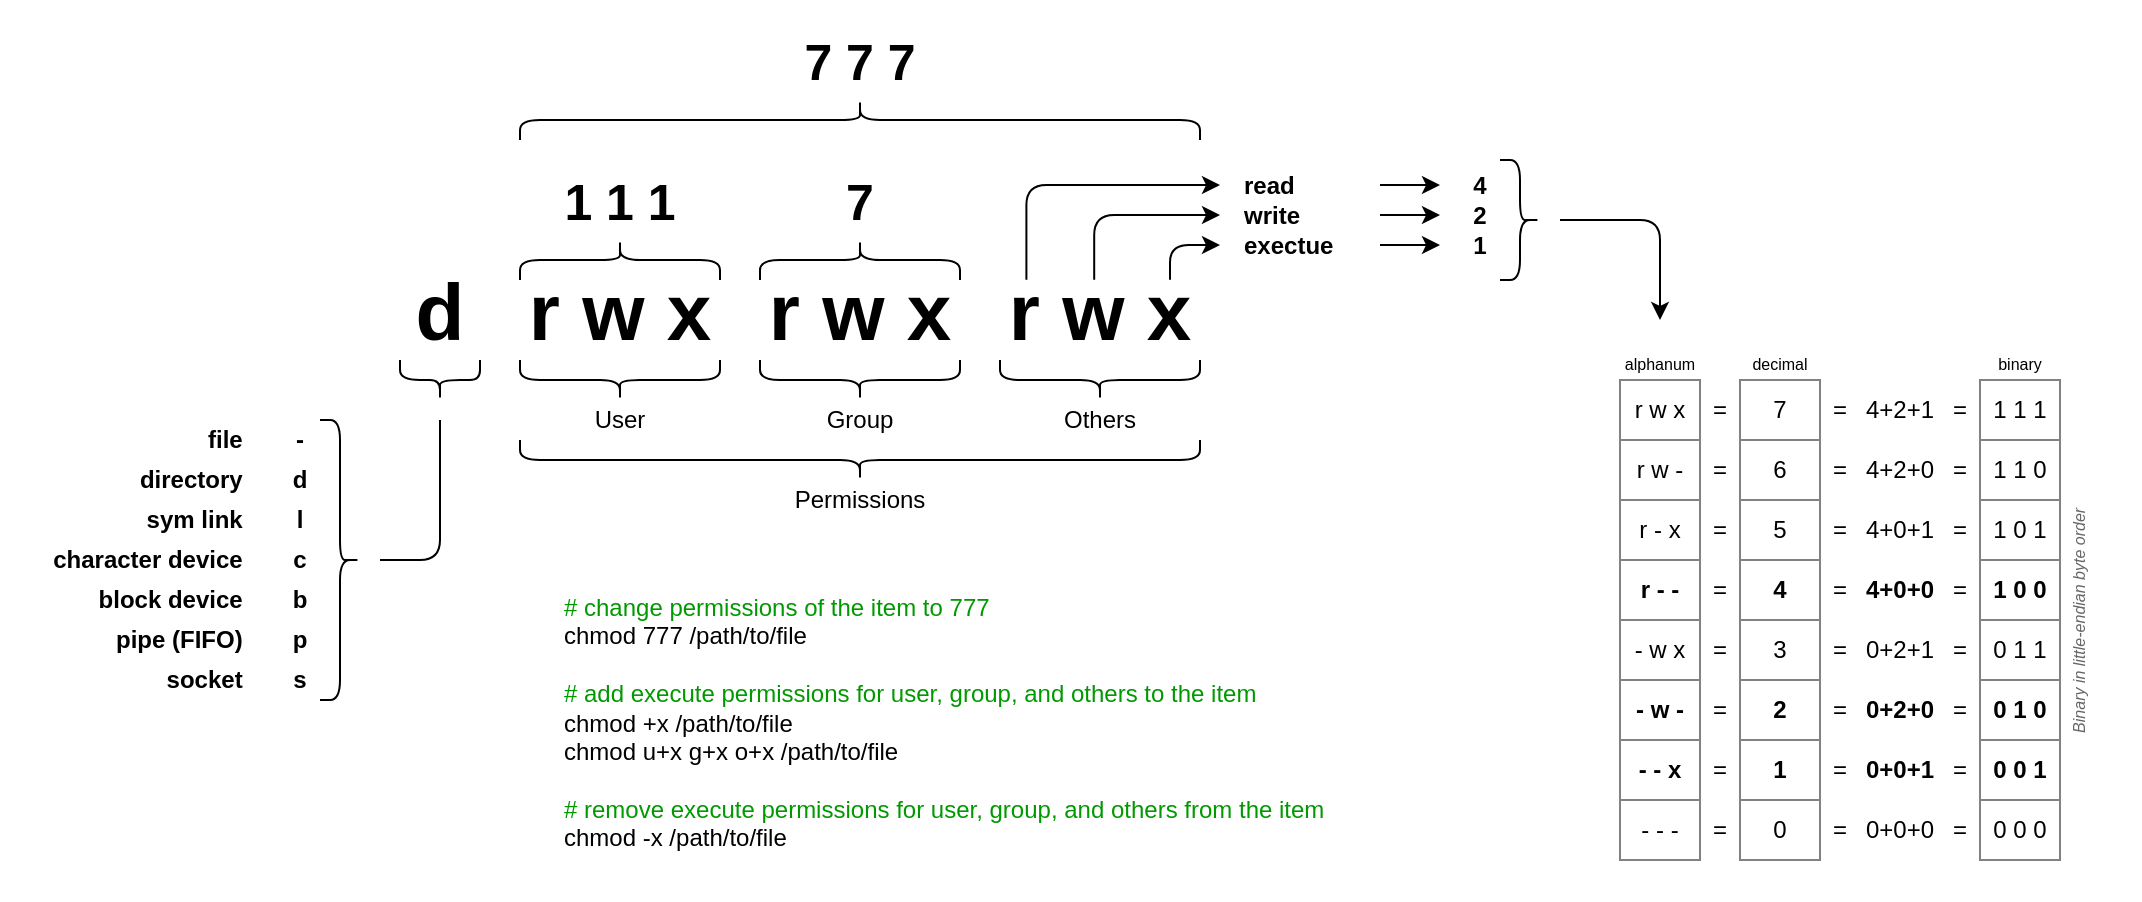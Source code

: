 <mxfile version="24.7.5">
  <diagram name="Page-1" id="dfT_3cfTXJ-I1eOvUrxw">
    <mxGraphModel dx="1434" dy="836" grid="1" gridSize="10" guides="1" tooltips="1" connect="1" arrows="1" fold="1" page="1" pageScale="1" pageWidth="3300" pageHeight="4681" math="0" shadow="0">
      <root>
        <mxCell id="0" />
        <mxCell id="1" parent="0" />
        <mxCell id="KMJG8KaV29nE8Qvu-Qqy-22" value="" style="rounded=0;whiteSpace=wrap;html=1;strokeColor=none;" vertex="1" parent="1">
          <mxGeometry x="360" y="310" width="1070" height="450" as="geometry" />
        </mxCell>
        <mxCell id="mTngNyChg6h0ACZQnIlO-2" value="Permissions" style="text;html=1;align=center;verticalAlign=middle;whiteSpace=wrap;rounded=0;" parent="1" vertex="1">
          <mxGeometry x="620" y="550" width="340" height="20" as="geometry" />
        </mxCell>
        <mxCell id="mTngNyChg6h0ACZQnIlO-3" value="User" style="text;html=1;align=center;verticalAlign=middle;whiteSpace=wrap;rounded=0;" parent="1" vertex="1">
          <mxGeometry x="620" y="510" width="100" height="20" as="geometry" />
        </mxCell>
        <mxCell id="mTngNyChg6h0ACZQnIlO-5" value="&lt;font style=&quot;font-size: 40px;&quot;&gt;r w x&lt;/font&gt;" style="text;html=1;align=center;verticalAlign=middle;whiteSpace=wrap;rounded=0;fontStyle=1;fontSize=40;" parent="1" vertex="1">
          <mxGeometry x="620" y="450" width="100" height="30" as="geometry" />
        </mxCell>
        <mxCell id="mTngNyChg6h0ACZQnIlO-10" value="" style="shape=curlyBracket;whiteSpace=wrap;html=1;rounded=1;labelPosition=left;verticalLabelPosition=middle;align=right;verticalAlign=middle;rotation=-180;size=0.5;" parent="1" vertex="1">
          <mxGeometry x="520" y="520" width="20" height="140" as="geometry" />
        </mxCell>
        <mxCell id="mTngNyChg6h0ACZQnIlO-11" value="" style="shape=curlyBracket;whiteSpace=wrap;html=1;rounded=1;labelPosition=left;verticalLabelPosition=middle;align=right;verticalAlign=middle;rotation=-90;" parent="1" vertex="1">
          <mxGeometry x="660" y="450" width="20" height="100" as="geometry" />
        </mxCell>
        <mxCell id="mTngNyChg6h0ACZQnIlO-12" value="Group" style="text;html=1;align=center;verticalAlign=middle;whiteSpace=wrap;rounded=0;" parent="1" vertex="1">
          <mxGeometry x="740" y="510" width="100" height="20" as="geometry" />
        </mxCell>
        <mxCell id="mTngNyChg6h0ACZQnIlO-15" value="Others" style="text;html=1;align=center;verticalAlign=middle;whiteSpace=wrap;rounded=0;" parent="1" vertex="1">
          <mxGeometry x="860" y="510" width="100" height="20" as="geometry" />
        </mxCell>
        <mxCell id="mTngNyChg6h0ACZQnIlO-20" value="&lt;font style=&quot;font-size: 40px;&quot;&gt;&lt;b style=&quot;font-size: 40px;&quot;&gt;d&lt;/b&gt;&lt;/font&gt;" style="text;html=1;align=center;verticalAlign=middle;whiteSpace=wrap;rounded=0;fontSize=40;" parent="1" vertex="1">
          <mxGeometry x="560" y="450" width="40" height="30" as="geometry" />
        </mxCell>
        <mxCell id="mTngNyChg6h0ACZQnIlO-34" value="&lt;font style=&quot;font-size: 40px;&quot;&gt;r w x&lt;/font&gt;" style="text;html=1;align=center;verticalAlign=middle;whiteSpace=wrap;rounded=0;fontStyle=1;fontSize=40;" parent="1" vertex="1">
          <mxGeometry x="740" y="450" width="100" height="30" as="geometry" />
        </mxCell>
        <mxCell id="mTngNyChg6h0ACZQnIlO-35" value="" style="shape=curlyBracket;whiteSpace=wrap;html=1;rounded=1;labelPosition=left;verticalLabelPosition=middle;align=right;verticalAlign=middle;rotation=-90;" parent="1" vertex="1">
          <mxGeometry x="780" y="450" width="20" height="100" as="geometry" />
        </mxCell>
        <mxCell id="mTngNyChg6h0ACZQnIlO-36" value="&lt;font style=&quot;font-size: 40px;&quot;&gt;r w x&lt;/font&gt;" style="text;html=1;align=center;verticalAlign=middle;whiteSpace=wrap;rounded=0;fontStyle=1;fontSize=40;" parent="1" vertex="1">
          <mxGeometry x="860" y="450" width="100" height="30" as="geometry" />
        </mxCell>
        <mxCell id="mTngNyChg6h0ACZQnIlO-37" value="" style="shape=curlyBracket;whiteSpace=wrap;html=1;rounded=1;labelPosition=left;verticalLabelPosition=middle;align=right;verticalAlign=middle;rotation=-90;" parent="1" vertex="1">
          <mxGeometry x="900" y="450" width="20" height="100" as="geometry" />
        </mxCell>
        <mxCell id="mTngNyChg6h0ACZQnIlO-48" value="" style="shape=curlyBracket;whiteSpace=wrap;html=1;rounded=1;labelPosition=left;verticalLabelPosition=middle;align=right;verticalAlign=middle;rotation=-90;" parent="1" vertex="1">
          <mxGeometry x="570" y="480" width="20" height="40" as="geometry" />
        </mxCell>
        <mxCell id="mTngNyChg6h0ACZQnIlO-50" value="" style="shape=curlyBracket;whiteSpace=wrap;html=1;rounded=1;labelPosition=left;verticalLabelPosition=middle;align=right;verticalAlign=middle;rotation=-90;" parent="1" vertex="1">
          <mxGeometry x="780" y="370" width="20" height="340" as="geometry" />
        </mxCell>
        <mxCell id="mTngNyChg6h0ACZQnIlO-51" style="edgeStyle=orthogonalEdgeStyle;rounded=1;orthogonalLoop=1;jettySize=auto;html=1;endArrow=none;endFill=0;curved=0;" parent="1" edge="1">
          <mxGeometry relative="1" as="geometry">
            <mxPoint x="580" y="520" as="sourcePoint" />
            <mxPoint x="550" y="590" as="targetPoint" />
            <Array as="points">
              <mxPoint x="580" y="590" />
            </Array>
          </mxGeometry>
        </mxCell>
        <mxCell id="mTngNyChg6h0ACZQnIlO-54" value="-" style="text;html=1;align=center;verticalAlign=middle;whiteSpace=wrap;rounded=0;fontStyle=1" parent="1" vertex="1">
          <mxGeometry x="500" y="520" width="20" height="20" as="geometry" />
        </mxCell>
        <mxCell id="mTngNyChg6h0ACZQnIlO-55" value="d" style="text;html=1;align=center;verticalAlign=middle;whiteSpace=wrap;rounded=0;fontStyle=1" parent="1" vertex="1">
          <mxGeometry x="500" y="540" width="20" height="20" as="geometry" />
        </mxCell>
        <mxCell id="mTngNyChg6h0ACZQnIlO-57" value="l" style="text;html=1;align=center;verticalAlign=middle;whiteSpace=wrap;rounded=0;fontStyle=1" parent="1" vertex="1">
          <mxGeometry x="500" y="560" width="20" height="20" as="geometry" />
        </mxCell>
        <mxCell id="mTngNyChg6h0ACZQnIlO-58" value="c" style="text;html=1;align=center;verticalAlign=middle;whiteSpace=wrap;rounded=0;fontStyle=1" parent="1" vertex="1">
          <mxGeometry x="500" y="580" width="20" height="20" as="geometry" />
        </mxCell>
        <mxCell id="mTngNyChg6h0ACZQnIlO-59" value="b" style="text;html=1;align=center;verticalAlign=middle;whiteSpace=wrap;rounded=0;fontStyle=1" parent="1" vertex="1">
          <mxGeometry x="500" y="600" width="20" height="20" as="geometry" />
        </mxCell>
        <mxCell id="mTngNyChg6h0ACZQnIlO-60" value="p" style="text;html=1;align=center;verticalAlign=middle;whiteSpace=wrap;rounded=0;fontStyle=1" parent="1" vertex="1">
          <mxGeometry x="500" y="620" width="20" height="20" as="geometry" />
        </mxCell>
        <mxCell id="mTngNyChg6h0ACZQnIlO-61" value="s" style="text;html=1;align=center;verticalAlign=middle;whiteSpace=wrap;rounded=0;fontStyle=1" parent="1" vertex="1">
          <mxGeometry x="500" y="640" width="20" height="20" as="geometry" />
        </mxCell>
        <mxCell id="mTngNyChg6h0ACZQnIlO-63" value="&lt;p data-pm-slice=&quot;1 1 []&quot;&gt;file&amp;nbsp;&amp;nbsp;&lt;/p&gt;" style="text;html=1;align=right;verticalAlign=middle;whiteSpace=wrap;rounded=0;fontStyle=1" parent="1" vertex="1">
          <mxGeometry x="380" y="520" width="110" height="20" as="geometry" />
        </mxCell>
        <mxCell id="mTngNyChg6h0ACZQnIlO-64" value="&lt;p data-pm-slice=&quot;1 1 []&quot;&gt;directory&amp;nbsp;&amp;nbsp;&lt;/p&gt;" style="text;html=1;align=right;verticalAlign=middle;whiteSpace=wrap;rounded=0;fontStyle=1" parent="1" vertex="1">
          <mxGeometry x="380" y="540" width="110" height="20" as="geometry" />
        </mxCell>
        <mxCell id="mTngNyChg6h0ACZQnIlO-65" value="&lt;p data-pm-slice=&quot;1 1 []&quot;&gt;sym link&amp;nbsp;&amp;nbsp;&lt;/p&gt;" style="text;html=1;align=right;verticalAlign=middle;whiteSpace=wrap;rounded=0;fontStyle=1" parent="1" vertex="1">
          <mxGeometry x="380" y="560" width="110" height="20" as="geometry" />
        </mxCell>
        <mxCell id="mTngNyChg6h0ACZQnIlO-66" value="&lt;p data-pm-slice=&quot;1 1 []&quot;&gt;character device&amp;nbsp;&amp;nbsp;&lt;/p&gt;" style="text;html=1;align=right;verticalAlign=middle;whiteSpace=wrap;rounded=0;fontStyle=1" parent="1" vertex="1">
          <mxGeometry x="380" y="580" width="110" height="20" as="geometry" />
        </mxCell>
        <mxCell id="mTngNyChg6h0ACZQnIlO-67" value="&lt;p data-pm-slice=&quot;1 1 []&quot;&gt;block device&amp;nbsp;&amp;nbsp;&lt;/p&gt;" style="text;html=1;align=right;verticalAlign=middle;whiteSpace=wrap;rounded=0;fontStyle=1" parent="1" vertex="1">
          <mxGeometry x="380" y="600" width="110" height="20" as="geometry" />
        </mxCell>
        <mxCell id="mTngNyChg6h0ACZQnIlO-68" value="&lt;p data-pm-slice=&quot;1 1 []&quot;&gt;pipe (FIFO)&amp;nbsp;&amp;nbsp;&lt;br&gt;&lt;/p&gt;" style="text;html=1;align=right;verticalAlign=middle;whiteSpace=wrap;rounded=0;fontStyle=1" parent="1" vertex="1">
          <mxGeometry x="380" y="620" width="110" height="20" as="geometry" />
        </mxCell>
        <mxCell id="mTngNyChg6h0ACZQnIlO-69" value="&lt;p data-pm-slice=&quot;1 1 []&quot;&gt;socket&amp;nbsp;&amp;nbsp;&lt;/p&gt;" style="text;html=1;align=right;verticalAlign=middle;whiteSpace=wrap;rounded=0;fontStyle=1" parent="1" vertex="1">
          <mxGeometry x="380" y="640" width="110" height="20" as="geometry" />
        </mxCell>
        <mxCell id="mTngNyChg6h0ACZQnIlO-77" value="&lt;font style=&quot;font-size: 25px;&quot;&gt;1 1 1&lt;/font&gt;" style="text;html=1;align=center;verticalAlign=middle;whiteSpace=wrap;rounded=0;fontStyle=1;fontSize=25;" parent="1" vertex="1">
          <mxGeometry x="620" y="390" width="100" height="40" as="geometry" />
        </mxCell>
        <mxCell id="mTngNyChg6h0ACZQnIlO-81" value="" style="endArrow=classic;html=1;rounded=1;entryX=0;entryY=0.5;entryDx=0;entryDy=0;exitX=0.85;exitY=-0.003;exitDx=0;exitDy=0;edgeStyle=orthogonalEdgeStyle;curved=0;endFill=1;exitPerimeter=0;" parent="1" source="mTngNyChg6h0ACZQnIlO-36" target="mTngNyChg6h0ACZQnIlO-83" edge="1">
          <mxGeometry width="50" height="50" relative="1" as="geometry">
            <mxPoint x="944.8" y="459.4" as="sourcePoint" />
            <mxPoint x="1000" y="415" as="targetPoint" />
          </mxGeometry>
        </mxCell>
        <mxCell id="mTngNyChg6h0ACZQnIlO-94" style="edgeStyle=orthogonalEdgeStyle;rounded=0;orthogonalLoop=1;jettySize=auto;html=1;exitX=1;exitY=0.5;exitDx=0;exitDy=0;entryX=0;entryY=0.5;entryDx=0;entryDy=0;" parent="1" source="mTngNyChg6h0ACZQnIlO-83" target="mTngNyChg6h0ACZQnIlO-89" edge="1">
          <mxGeometry relative="1" as="geometry">
            <mxPoint x="1050" y="432.5" as="sourcePoint" />
          </mxGeometry>
        </mxCell>
        <mxCell id="mTngNyChg6h0ACZQnIlO-83" value="&amp;nbsp; &amp;nbsp;exectue" style="text;html=1;align=left;verticalAlign=middle;whiteSpace=wrap;rounded=0;fontStyle=1" parent="1" vertex="1">
          <mxGeometry x="970" y="425" width="80" height="15" as="geometry" />
        </mxCell>
        <mxCell id="mTngNyChg6h0ACZQnIlO-85" style="edgeStyle=orthogonalEdgeStyle;rounded=1;orthogonalLoop=1;jettySize=auto;html=1;entryX=0;entryY=0.5;entryDx=0;entryDy=0;exitX=0.471;exitY=-0.005;exitDx=0;exitDy=0;curved=0;endArrow=classic;endFill=1;exitPerimeter=0;" parent="1" source="mTngNyChg6h0ACZQnIlO-36" target="mTngNyChg6h0ACZQnIlO-87" edge="1">
          <mxGeometry relative="1" as="geometry">
            <mxPoint x="907.0" y="460.0" as="sourcePoint" />
            <mxPoint x="970" y="420" as="targetPoint" />
          </mxGeometry>
        </mxCell>
        <mxCell id="mTngNyChg6h0ACZQnIlO-86" style="edgeStyle=orthogonalEdgeStyle;rounded=1;orthogonalLoop=1;jettySize=auto;html=1;exitX=0.132;exitY=-0.003;exitDx=0;exitDy=0;curved=0;endArrow=classic;endFill=1;entryX=0;entryY=0.5;entryDx=0;entryDy=0;exitPerimeter=0;" parent="1" source="mTngNyChg6h0ACZQnIlO-36" target="mTngNyChg6h0ACZQnIlO-88" edge="1">
          <mxGeometry relative="1" as="geometry">
            <mxPoint x="873" y="460" as="sourcePoint" />
            <mxPoint x="970" y="410" as="targetPoint" />
          </mxGeometry>
        </mxCell>
        <mxCell id="mTngNyChg6h0ACZQnIlO-93" style="edgeStyle=orthogonalEdgeStyle;rounded=0;orthogonalLoop=1;jettySize=auto;html=1;exitX=1;exitY=0.5;exitDx=0;exitDy=0;entryX=0;entryY=0.5;entryDx=0;entryDy=0;" parent="1" source="mTngNyChg6h0ACZQnIlO-87" target="mTngNyChg6h0ACZQnIlO-90" edge="1">
          <mxGeometry relative="1" as="geometry">
            <mxPoint x="1050" y="417.5" as="sourcePoint" />
          </mxGeometry>
        </mxCell>
        <mxCell id="mTngNyChg6h0ACZQnIlO-87" value="&amp;nbsp; &amp;nbsp;write" style="text;html=1;align=left;verticalAlign=middle;whiteSpace=wrap;rounded=0;fontStyle=1" parent="1" vertex="1">
          <mxGeometry x="970" y="410" width="80" height="15" as="geometry" />
        </mxCell>
        <mxCell id="mTngNyChg6h0ACZQnIlO-92" style="edgeStyle=orthogonalEdgeStyle;rounded=0;orthogonalLoop=1;jettySize=auto;html=1;exitX=1;exitY=0.5;exitDx=0;exitDy=0;entryX=0;entryY=0.5;entryDx=0;entryDy=0;" parent="1" source="mTngNyChg6h0ACZQnIlO-88" target="mTngNyChg6h0ACZQnIlO-91" edge="1">
          <mxGeometry relative="1" as="geometry">
            <mxPoint x="1050" y="402.5" as="sourcePoint" />
          </mxGeometry>
        </mxCell>
        <mxCell id="mTngNyChg6h0ACZQnIlO-88" value="&amp;nbsp; &amp;nbsp;read" style="text;html=1;align=left;verticalAlign=middle;whiteSpace=wrap;rounded=0;fontStyle=1" parent="1" vertex="1">
          <mxGeometry x="970" y="395" width="80" height="15" as="geometry" />
        </mxCell>
        <mxCell id="mTngNyChg6h0ACZQnIlO-89" value="1" style="text;html=1;align=center;verticalAlign=middle;whiteSpace=wrap;rounded=0;fontStyle=1" parent="1" vertex="1">
          <mxGeometry x="1080" y="425" width="40" height="15" as="geometry" />
        </mxCell>
        <mxCell id="mTngNyChg6h0ACZQnIlO-90" value="2" style="text;html=1;align=center;verticalAlign=middle;whiteSpace=wrap;rounded=0;fontStyle=1" parent="1" vertex="1">
          <mxGeometry x="1080" y="410" width="40" height="15" as="geometry" />
        </mxCell>
        <mxCell id="mTngNyChg6h0ACZQnIlO-91" value="4" style="text;html=1;align=center;verticalAlign=middle;whiteSpace=wrap;rounded=0;fontStyle=1" parent="1" vertex="1">
          <mxGeometry x="1080" y="395" width="40" height="15" as="geometry" />
        </mxCell>
        <mxCell id="mTngNyChg6h0ACZQnIlO-137" value="" style="shape=curlyBracket;whiteSpace=wrap;html=1;rounded=1;labelPosition=left;verticalLabelPosition=middle;align=right;verticalAlign=middle;rotation=-180;" parent="1" vertex="1">
          <mxGeometry x="1110" y="390" width="20" height="60" as="geometry" />
        </mxCell>
        <mxCell id="mTngNyChg6h0ACZQnIlO-138" style="edgeStyle=orthogonalEdgeStyle;rounded=1;orthogonalLoop=1;jettySize=auto;html=1;curved=0;" parent="1" edge="1">
          <mxGeometry relative="1" as="geometry">
            <mxPoint x="1140" y="420" as="sourcePoint" />
            <mxPoint x="1190" y="470" as="targetPoint" />
            <Array as="points">
              <mxPoint x="1190" y="420" />
            </Array>
          </mxGeometry>
        </mxCell>
        <mxCell id="degWy8N9L_69Awmi3mUX-1" value="&lt;font style=&quot;font-size: 25px;&quot;&gt;7&lt;/font&gt;" style="text;html=1;align=center;verticalAlign=middle;whiteSpace=wrap;rounded=0;fontStyle=1;fontSize=25;" parent="1" vertex="1">
          <mxGeometry x="740" y="390" width="100" height="40" as="geometry" />
        </mxCell>
        <mxCell id="degWy8N9L_69Awmi3mUX-3" value="&lt;div&gt;&lt;font color=&quot;#009900&quot;&gt;# change permissions of the item to 777&lt;/font&gt;&lt;/div&gt;chmod 777 /path/to/file&lt;div&gt;&lt;br&gt;&lt;/div&gt;&lt;div&gt;&lt;font color=&quot;#009900&quot;&gt;# add execute permissions for user, group, and others to the item&lt;/font&gt;&lt;/div&gt;&lt;div&gt;chmod +x /path/to/file&lt;/div&gt;&lt;div&gt;chmod u+x g+x o+x /path/to/file&lt;/div&gt;&lt;div&gt;&lt;br&gt;&lt;/div&gt;&lt;div&gt;&lt;div&gt;&lt;font color=&quot;#009900&quot;&gt;# remove execute permissions for user, group, and others from the item&lt;/font&gt;&lt;/div&gt;&lt;/div&gt;&lt;div&gt;chmod -x /path/to/file&lt;/div&gt;" style="text;html=1;align=left;verticalAlign=top;whiteSpace=wrap;rounded=0;" parent="1" vertex="1">
          <mxGeometry x="640" y="600" width="400" height="160" as="geometry" />
        </mxCell>
        <mxCell id="degWy8N9L_69Awmi3mUX-8" value="" style="shape=curlyBracket;whiteSpace=wrap;html=1;rounded=1;labelPosition=left;verticalLabelPosition=middle;align=right;verticalAlign=middle;rotation=90;" parent="1" vertex="1">
          <mxGeometry x="780" y="200" width="20" height="340" as="geometry" />
        </mxCell>
        <mxCell id="degWy8N9L_69Awmi3mUX-9" value="&lt;font style=&quot;font-size: 25px;&quot;&gt;7 7 7&lt;/font&gt;" style="text;html=1;align=center;verticalAlign=middle;whiteSpace=wrap;rounded=0;fontStyle=1;fontSize=25;" parent="1" vertex="1">
          <mxGeometry x="740" y="320" width="100" height="40" as="geometry" />
        </mxCell>
        <mxCell id="9B4mcD3zwjzIk-0Qhn4t-1" value="" style="shape=curlyBracket;whiteSpace=wrap;html=1;rounded=1;labelPosition=left;verticalLabelPosition=middle;align=right;verticalAlign=middle;rotation=90;" parent="1" vertex="1">
          <mxGeometry x="660" y="390" width="20" height="100" as="geometry" />
        </mxCell>
        <mxCell id="9B4mcD3zwjzIk-0Qhn4t-2" value="" style="shape=curlyBracket;whiteSpace=wrap;html=1;rounded=1;labelPosition=left;verticalLabelPosition=middle;align=right;verticalAlign=middle;rotation=90;" parent="1" vertex="1">
          <mxGeometry x="780" y="390" width="20" height="100" as="geometry" />
        </mxCell>
        <mxCell id="9i1kv1MdHoGyVPmcnzdT-67" value="alphanum" style="text;html=1;align=center;verticalAlign=bottom;whiteSpace=wrap;rounded=0;fontSize=8;" parent="1" vertex="1">
          <mxGeometry x="1170" y="480" width="40" height="20" as="geometry" />
        </mxCell>
        <mxCell id="9i1kv1MdHoGyVPmcnzdT-68" value="decimal" style="text;html=1;align=center;verticalAlign=bottom;whiteSpace=wrap;rounded=0;fontSize=8;" parent="1" vertex="1">
          <mxGeometry x="1230" y="480" width="40" height="20" as="geometry" />
        </mxCell>
        <mxCell id="9i1kv1MdHoGyVPmcnzdT-69" value="binary" style="text;html=1;align=center;verticalAlign=bottom;whiteSpace=wrap;rounded=0;fontSize=8;" parent="1" vertex="1">
          <mxGeometry x="1350" y="480" width="40" height="20" as="geometry" />
        </mxCell>
        <mxCell id="9i1kv1MdHoGyVPmcnzdT-227" value="=" style="group" parent="1" vertex="1" connectable="0">
          <mxGeometry x="1210" y="500" width="20" height="240" as="geometry" />
        </mxCell>
        <mxCell id="9i1kv1MdHoGyVPmcnzdT-228" value="=" style="rounded=0;whiteSpace=wrap;html=1;strokeColor=none;" parent="9i1kv1MdHoGyVPmcnzdT-227" vertex="1">
          <mxGeometry width="20" height="30" as="geometry" />
        </mxCell>
        <mxCell id="9i1kv1MdHoGyVPmcnzdT-229" value="=" style="rounded=0;whiteSpace=wrap;html=1;strokeColor=none;" parent="9i1kv1MdHoGyVPmcnzdT-227" vertex="1">
          <mxGeometry y="30" width="20" height="30" as="geometry" />
        </mxCell>
        <mxCell id="9i1kv1MdHoGyVPmcnzdT-230" value="=" style="rounded=0;whiteSpace=wrap;html=1;strokeColor=none;" parent="9i1kv1MdHoGyVPmcnzdT-227" vertex="1">
          <mxGeometry y="60" width="20" height="30" as="geometry" />
        </mxCell>
        <mxCell id="9i1kv1MdHoGyVPmcnzdT-231" value="=" style="rounded=0;whiteSpace=wrap;html=1;strokeColor=none;" parent="9i1kv1MdHoGyVPmcnzdT-227" vertex="1">
          <mxGeometry y="90" width="20" height="30" as="geometry" />
        </mxCell>
        <mxCell id="9i1kv1MdHoGyVPmcnzdT-232" value="=" style="rounded=0;whiteSpace=wrap;html=1;strokeColor=none;" parent="9i1kv1MdHoGyVPmcnzdT-227" vertex="1">
          <mxGeometry y="120" width="20" height="30" as="geometry" />
        </mxCell>
        <mxCell id="9i1kv1MdHoGyVPmcnzdT-233" value="=" style="rounded=0;whiteSpace=wrap;html=1;strokeColor=none;" parent="9i1kv1MdHoGyVPmcnzdT-227" vertex="1">
          <mxGeometry y="150" width="20" height="30" as="geometry" />
        </mxCell>
        <mxCell id="9i1kv1MdHoGyVPmcnzdT-234" value="=" style="rounded=0;whiteSpace=wrap;html=1;strokeColor=none;" parent="9i1kv1MdHoGyVPmcnzdT-227" vertex="1">
          <mxGeometry y="180" width="20" height="30" as="geometry" />
        </mxCell>
        <mxCell id="9i1kv1MdHoGyVPmcnzdT-235" value="=" style="rounded=0;whiteSpace=wrap;html=1;strokeColor=none;" parent="9i1kv1MdHoGyVPmcnzdT-227" vertex="1">
          <mxGeometry y="210" width="20" height="30" as="geometry" />
        </mxCell>
        <mxCell id="9i1kv1MdHoGyVPmcnzdT-302" value="=" style="group" parent="1" vertex="1" connectable="0">
          <mxGeometry x="1270" y="500" width="20" height="240" as="geometry" />
        </mxCell>
        <mxCell id="9i1kv1MdHoGyVPmcnzdT-303" value="=" style="rounded=0;whiteSpace=wrap;html=1;strokeColor=none;" parent="9i1kv1MdHoGyVPmcnzdT-302" vertex="1">
          <mxGeometry width="20" height="30" as="geometry" />
        </mxCell>
        <mxCell id="9i1kv1MdHoGyVPmcnzdT-304" value="=" style="rounded=0;whiteSpace=wrap;html=1;strokeColor=none;" parent="9i1kv1MdHoGyVPmcnzdT-302" vertex="1">
          <mxGeometry y="30" width="20" height="30" as="geometry" />
        </mxCell>
        <mxCell id="9i1kv1MdHoGyVPmcnzdT-305" value="=" style="rounded=0;whiteSpace=wrap;html=1;strokeColor=none;" parent="9i1kv1MdHoGyVPmcnzdT-302" vertex="1">
          <mxGeometry y="60" width="20" height="30" as="geometry" />
        </mxCell>
        <mxCell id="9i1kv1MdHoGyVPmcnzdT-306" value="=" style="rounded=0;whiteSpace=wrap;html=1;strokeColor=none;" parent="9i1kv1MdHoGyVPmcnzdT-302" vertex="1">
          <mxGeometry y="90" width="20" height="30" as="geometry" />
        </mxCell>
        <mxCell id="9i1kv1MdHoGyVPmcnzdT-307" value="=" style="rounded=0;whiteSpace=wrap;html=1;strokeColor=none;" parent="9i1kv1MdHoGyVPmcnzdT-302" vertex="1">
          <mxGeometry y="120" width="20" height="30" as="geometry" />
        </mxCell>
        <mxCell id="9i1kv1MdHoGyVPmcnzdT-308" value="=" style="rounded=0;whiteSpace=wrap;html=1;strokeColor=none;" parent="9i1kv1MdHoGyVPmcnzdT-302" vertex="1">
          <mxGeometry y="150" width="20" height="30" as="geometry" />
        </mxCell>
        <mxCell id="9i1kv1MdHoGyVPmcnzdT-309" value="=" style="rounded=0;whiteSpace=wrap;html=1;strokeColor=none;" parent="9i1kv1MdHoGyVPmcnzdT-302" vertex="1">
          <mxGeometry y="180" width="20" height="30" as="geometry" />
        </mxCell>
        <mxCell id="9i1kv1MdHoGyVPmcnzdT-310" value="=" style="rounded=0;whiteSpace=wrap;html=1;strokeColor=none;" parent="9i1kv1MdHoGyVPmcnzdT-302" vertex="1">
          <mxGeometry y="210" width="20" height="30" as="geometry" />
        </mxCell>
        <mxCell id="KMJG8KaV29nE8Qvu-Qqy-10" value="=" style="group" vertex="1" connectable="0" parent="1">
          <mxGeometry x="1330" y="500" width="20" height="240" as="geometry" />
        </mxCell>
        <mxCell id="KMJG8KaV29nE8Qvu-Qqy-11" value="=" style="rounded=0;whiteSpace=wrap;html=1;strokeColor=none;" vertex="1" parent="KMJG8KaV29nE8Qvu-Qqy-10">
          <mxGeometry width="20" height="30" as="geometry" />
        </mxCell>
        <mxCell id="KMJG8KaV29nE8Qvu-Qqy-12" value="=" style="rounded=0;whiteSpace=wrap;html=1;strokeColor=none;" vertex="1" parent="KMJG8KaV29nE8Qvu-Qqy-10">
          <mxGeometry y="30" width="20" height="30" as="geometry" />
        </mxCell>
        <mxCell id="KMJG8KaV29nE8Qvu-Qqy-13" value="=" style="rounded=0;whiteSpace=wrap;html=1;strokeColor=none;" vertex="1" parent="KMJG8KaV29nE8Qvu-Qqy-10">
          <mxGeometry y="60" width="20" height="30" as="geometry" />
        </mxCell>
        <mxCell id="KMJG8KaV29nE8Qvu-Qqy-14" value="=" style="rounded=0;whiteSpace=wrap;html=1;strokeColor=none;" vertex="1" parent="KMJG8KaV29nE8Qvu-Qqy-10">
          <mxGeometry y="90" width="20" height="30" as="geometry" />
        </mxCell>
        <mxCell id="KMJG8KaV29nE8Qvu-Qqy-15" value="=" style="rounded=0;whiteSpace=wrap;html=1;strokeColor=none;" vertex="1" parent="KMJG8KaV29nE8Qvu-Qqy-10">
          <mxGeometry y="120" width="20" height="30" as="geometry" />
        </mxCell>
        <mxCell id="KMJG8KaV29nE8Qvu-Qqy-16" value="=" style="rounded=0;whiteSpace=wrap;html=1;strokeColor=none;" vertex="1" parent="KMJG8KaV29nE8Qvu-Qqy-10">
          <mxGeometry y="150" width="20" height="30" as="geometry" />
        </mxCell>
        <mxCell id="KMJG8KaV29nE8Qvu-Qqy-17" value="=" style="rounded=0;whiteSpace=wrap;html=1;strokeColor=none;" vertex="1" parent="KMJG8KaV29nE8Qvu-Qqy-10">
          <mxGeometry y="180" width="20" height="30" as="geometry" />
        </mxCell>
        <mxCell id="KMJG8KaV29nE8Qvu-Qqy-18" value="=" style="rounded=0;whiteSpace=wrap;html=1;strokeColor=none;" vertex="1" parent="KMJG8KaV29nE8Qvu-Qqy-10">
          <mxGeometry y="210" width="20" height="30" as="geometry" />
        </mxCell>
        <mxCell id="9i1kv1MdHoGyVPmcnzdT-199" value="" style="group" parent="1" vertex="1" connectable="0">
          <mxGeometry x="1170" y="500" width="40" height="240" as="geometry" />
        </mxCell>
        <mxCell id="9i1kv1MdHoGyVPmcnzdT-147" value="r w x" style="rounded=0;whiteSpace=wrap;html=1;strokeColor=#828282;" parent="9i1kv1MdHoGyVPmcnzdT-199" vertex="1">
          <mxGeometry width="40" height="30" as="geometry" />
        </mxCell>
        <mxCell id="9i1kv1MdHoGyVPmcnzdT-181" value="r w -" style="rounded=0;whiteSpace=wrap;html=1;strokeColor=#828282;" parent="9i1kv1MdHoGyVPmcnzdT-199" vertex="1">
          <mxGeometry y="30" width="40" height="30" as="geometry" />
        </mxCell>
        <mxCell id="9i1kv1MdHoGyVPmcnzdT-182" value="r - x" style="rounded=0;whiteSpace=wrap;html=1;strokeColor=#828282;" parent="9i1kv1MdHoGyVPmcnzdT-199" vertex="1">
          <mxGeometry y="60" width="40" height="30" as="geometry" />
        </mxCell>
        <mxCell id="9i1kv1MdHoGyVPmcnzdT-184" value="&lt;b&gt;r - -&lt;/b&gt;" style="rounded=0;whiteSpace=wrap;html=1;strokeColor=#828282;" parent="9i1kv1MdHoGyVPmcnzdT-199" vertex="1">
          <mxGeometry y="90" width="40" height="30" as="geometry" />
        </mxCell>
        <mxCell id="9i1kv1MdHoGyVPmcnzdT-185" value="- w x" style="rounded=0;whiteSpace=wrap;html=1;strokeColor=#828282;" parent="9i1kv1MdHoGyVPmcnzdT-199" vertex="1">
          <mxGeometry y="120" width="40" height="30" as="geometry" />
        </mxCell>
        <mxCell id="9i1kv1MdHoGyVPmcnzdT-186" value="&lt;b&gt;- w -&lt;/b&gt;" style="rounded=0;whiteSpace=wrap;html=1;strokeColor=#828282;" parent="9i1kv1MdHoGyVPmcnzdT-199" vertex="1">
          <mxGeometry y="150" width="40" height="30" as="geometry" />
        </mxCell>
        <mxCell id="9i1kv1MdHoGyVPmcnzdT-187" value="&lt;b&gt;- - x&lt;/b&gt;" style="rounded=0;whiteSpace=wrap;html=1;strokeColor=#828282;" parent="9i1kv1MdHoGyVPmcnzdT-199" vertex="1">
          <mxGeometry y="180" width="40" height="30" as="geometry" />
        </mxCell>
        <mxCell id="9i1kv1MdHoGyVPmcnzdT-188" value="- - -" style="rounded=0;whiteSpace=wrap;html=1;strokeColor=#828282;" parent="9i1kv1MdHoGyVPmcnzdT-199" vertex="1">
          <mxGeometry y="210" width="40" height="30" as="geometry" />
        </mxCell>
        <mxCell id="9i1kv1MdHoGyVPmcnzdT-200" value="" style="group" parent="1" vertex="1" connectable="0">
          <mxGeometry x="1350" y="500" width="40" height="240" as="geometry" />
        </mxCell>
        <mxCell id="9i1kv1MdHoGyVPmcnzdT-202" value="1 1 0" style="rounded=0;whiteSpace=wrap;html=1;strokeColor=#828282;" parent="9i1kv1MdHoGyVPmcnzdT-200" vertex="1">
          <mxGeometry y="30" width="40" height="30" as="geometry" />
        </mxCell>
        <mxCell id="9i1kv1MdHoGyVPmcnzdT-203" value="1 0 1" style="rounded=0;whiteSpace=wrap;html=1;strokeColor=#828282;" parent="9i1kv1MdHoGyVPmcnzdT-200" vertex="1">
          <mxGeometry y="60" width="40" height="30" as="geometry" />
        </mxCell>
        <mxCell id="9i1kv1MdHoGyVPmcnzdT-204" value="&lt;b&gt;1 0 0&lt;/b&gt;" style="rounded=0;whiteSpace=wrap;html=1;strokeColor=#828282;" parent="9i1kv1MdHoGyVPmcnzdT-200" vertex="1">
          <mxGeometry y="90" width="40" height="30" as="geometry" />
        </mxCell>
        <mxCell id="9i1kv1MdHoGyVPmcnzdT-205" value="0 1 1" style="rounded=0;whiteSpace=wrap;html=1;strokeColor=#828282;" parent="9i1kv1MdHoGyVPmcnzdT-200" vertex="1">
          <mxGeometry y="120" width="40" height="30" as="geometry" />
        </mxCell>
        <mxCell id="9i1kv1MdHoGyVPmcnzdT-206" value="&lt;b&gt;0 1 0&lt;/b&gt;" style="rounded=0;whiteSpace=wrap;html=1;strokeColor=#828282;" parent="9i1kv1MdHoGyVPmcnzdT-200" vertex="1">
          <mxGeometry y="150" width="40" height="30" as="geometry" />
        </mxCell>
        <mxCell id="9i1kv1MdHoGyVPmcnzdT-207" value="&lt;b&gt;0 0 1&lt;/b&gt;" style="rounded=0;whiteSpace=wrap;html=1;strokeColor=#828282;" parent="9i1kv1MdHoGyVPmcnzdT-200" vertex="1">
          <mxGeometry y="180" width="40" height="30" as="geometry" />
        </mxCell>
        <mxCell id="9i1kv1MdHoGyVPmcnzdT-208" value="0 0 0" style="rounded=0;whiteSpace=wrap;html=1;strokeColor=#828282;" parent="9i1kv1MdHoGyVPmcnzdT-200" vertex="1">
          <mxGeometry y="210" width="40" height="30" as="geometry" />
        </mxCell>
        <mxCell id="9i1kv1MdHoGyVPmcnzdT-201" value="1 1 1" style="rounded=0;whiteSpace=wrap;html=1;strokeColor=#828282;" parent="9i1kv1MdHoGyVPmcnzdT-200" vertex="1">
          <mxGeometry width="40" height="30" as="geometry" />
        </mxCell>
        <mxCell id="9i1kv1MdHoGyVPmcnzdT-218" value="7" style="group" parent="1" vertex="1" connectable="0">
          <mxGeometry x="1230" y="500" width="40" height="240" as="geometry" />
        </mxCell>
        <mxCell id="9i1kv1MdHoGyVPmcnzdT-219" value="7" style="rounded=0;whiteSpace=wrap;html=1;strokeColor=#828282;" parent="9i1kv1MdHoGyVPmcnzdT-218" vertex="1">
          <mxGeometry width="40" height="30" as="geometry" />
        </mxCell>
        <mxCell id="9i1kv1MdHoGyVPmcnzdT-220" value="6" style="rounded=0;whiteSpace=wrap;html=1;strokeColor=#828282;" parent="9i1kv1MdHoGyVPmcnzdT-218" vertex="1">
          <mxGeometry y="30" width="40" height="30" as="geometry" />
        </mxCell>
        <mxCell id="9i1kv1MdHoGyVPmcnzdT-221" value="5" style="rounded=0;whiteSpace=wrap;html=1;strokeColor=#828282;" parent="9i1kv1MdHoGyVPmcnzdT-218" vertex="1">
          <mxGeometry y="60" width="40" height="30" as="geometry" />
        </mxCell>
        <mxCell id="9i1kv1MdHoGyVPmcnzdT-222" value="&lt;b&gt;4&lt;/b&gt;" style="rounded=0;whiteSpace=wrap;html=1;strokeColor=#828282;" parent="9i1kv1MdHoGyVPmcnzdT-218" vertex="1">
          <mxGeometry y="90" width="40" height="30" as="geometry" />
        </mxCell>
        <mxCell id="9i1kv1MdHoGyVPmcnzdT-223" value="3" style="rounded=0;whiteSpace=wrap;html=1;strokeColor=#828282;" parent="9i1kv1MdHoGyVPmcnzdT-218" vertex="1">
          <mxGeometry y="120" width="40" height="30" as="geometry" />
        </mxCell>
        <mxCell id="9i1kv1MdHoGyVPmcnzdT-224" value="&lt;b&gt;2&lt;/b&gt;" style="rounded=0;whiteSpace=wrap;html=1;strokeColor=#828282;" parent="9i1kv1MdHoGyVPmcnzdT-218" vertex="1">
          <mxGeometry y="150" width="40" height="30" as="geometry" />
        </mxCell>
        <mxCell id="9i1kv1MdHoGyVPmcnzdT-225" value="&lt;b&gt;1&lt;/b&gt;" style="rounded=0;whiteSpace=wrap;html=1;strokeColor=#828282;" parent="9i1kv1MdHoGyVPmcnzdT-218" vertex="1">
          <mxGeometry y="180" width="40" height="30" as="geometry" />
        </mxCell>
        <mxCell id="9i1kv1MdHoGyVPmcnzdT-226" value="0" style="rounded=0;whiteSpace=wrap;html=1;strokeColor=#828282;" parent="9i1kv1MdHoGyVPmcnzdT-218" vertex="1">
          <mxGeometry y="210" width="40" height="30" as="geometry" />
        </mxCell>
        <mxCell id="KMJG8KaV29nE8Qvu-Qqy-1" value="" style="group;strokeColor=none;" vertex="1" connectable="0" parent="1">
          <mxGeometry x="1290" y="500" width="40" height="240" as="geometry" />
        </mxCell>
        <mxCell id="KMJG8KaV29nE8Qvu-Qqy-2" value="4+2+0" style="rounded=0;whiteSpace=wrap;html=1;strokeColor=none;" vertex="1" parent="KMJG8KaV29nE8Qvu-Qqy-1">
          <mxGeometry y="30" width="40" height="30" as="geometry" />
        </mxCell>
        <mxCell id="KMJG8KaV29nE8Qvu-Qqy-3" value="4+0+1" style="rounded=0;whiteSpace=wrap;html=1;strokeColor=none;" vertex="1" parent="KMJG8KaV29nE8Qvu-Qqy-1">
          <mxGeometry y="60" width="40" height="30" as="geometry" />
        </mxCell>
        <mxCell id="KMJG8KaV29nE8Qvu-Qqy-4" value="&lt;b&gt;4+0+0&lt;/b&gt;" style="rounded=0;whiteSpace=wrap;html=1;strokeColor=none;" vertex="1" parent="KMJG8KaV29nE8Qvu-Qqy-1">
          <mxGeometry y="90" width="40" height="30" as="geometry" />
        </mxCell>
        <mxCell id="KMJG8KaV29nE8Qvu-Qqy-5" value="0+2+1" style="rounded=0;whiteSpace=wrap;html=1;strokeColor=none;" vertex="1" parent="KMJG8KaV29nE8Qvu-Qqy-1">
          <mxGeometry y="120" width="40" height="30" as="geometry" />
        </mxCell>
        <mxCell id="KMJG8KaV29nE8Qvu-Qqy-6" value="&lt;b&gt;0+2+0&lt;/b&gt;" style="rounded=0;whiteSpace=wrap;html=1;strokeColor=none;" vertex="1" parent="KMJG8KaV29nE8Qvu-Qqy-1">
          <mxGeometry y="150" width="40" height="30" as="geometry" />
        </mxCell>
        <mxCell id="KMJG8KaV29nE8Qvu-Qqy-7" value="&lt;b&gt;0+0+1&lt;/b&gt;" style="rounded=0;whiteSpace=wrap;html=1;strokeColor=none;" vertex="1" parent="KMJG8KaV29nE8Qvu-Qqy-1">
          <mxGeometry y="180" width="40" height="30" as="geometry" />
        </mxCell>
        <mxCell id="KMJG8KaV29nE8Qvu-Qqy-8" value="0+0+0" style="rounded=0;whiteSpace=wrap;html=1;strokeColor=none;" vertex="1" parent="KMJG8KaV29nE8Qvu-Qqy-1">
          <mxGeometry y="210" width="40" height="30" as="geometry" />
        </mxCell>
        <mxCell id="KMJG8KaV29nE8Qvu-Qqy-9" value="4+2+1" style="rounded=0;whiteSpace=wrap;html=1;strokeColor=none;" vertex="1" parent="KMJG8KaV29nE8Qvu-Qqy-1">
          <mxGeometry width="40" height="30" as="geometry" />
        </mxCell>
        <mxCell id="KMJG8KaV29nE8Qvu-Qqy-20" value="Binary in little-endian byte order" style="text;html=1;align=center;verticalAlign=middle;whiteSpace=wrap;rounded=0;fontSize=8;rotation=-90;fontStyle=2;fontColor=#666666;" vertex="1" parent="1">
          <mxGeometry x="1281.17" y="615" width="237.01" height="10" as="geometry" />
        </mxCell>
      </root>
    </mxGraphModel>
  </diagram>
</mxfile>
